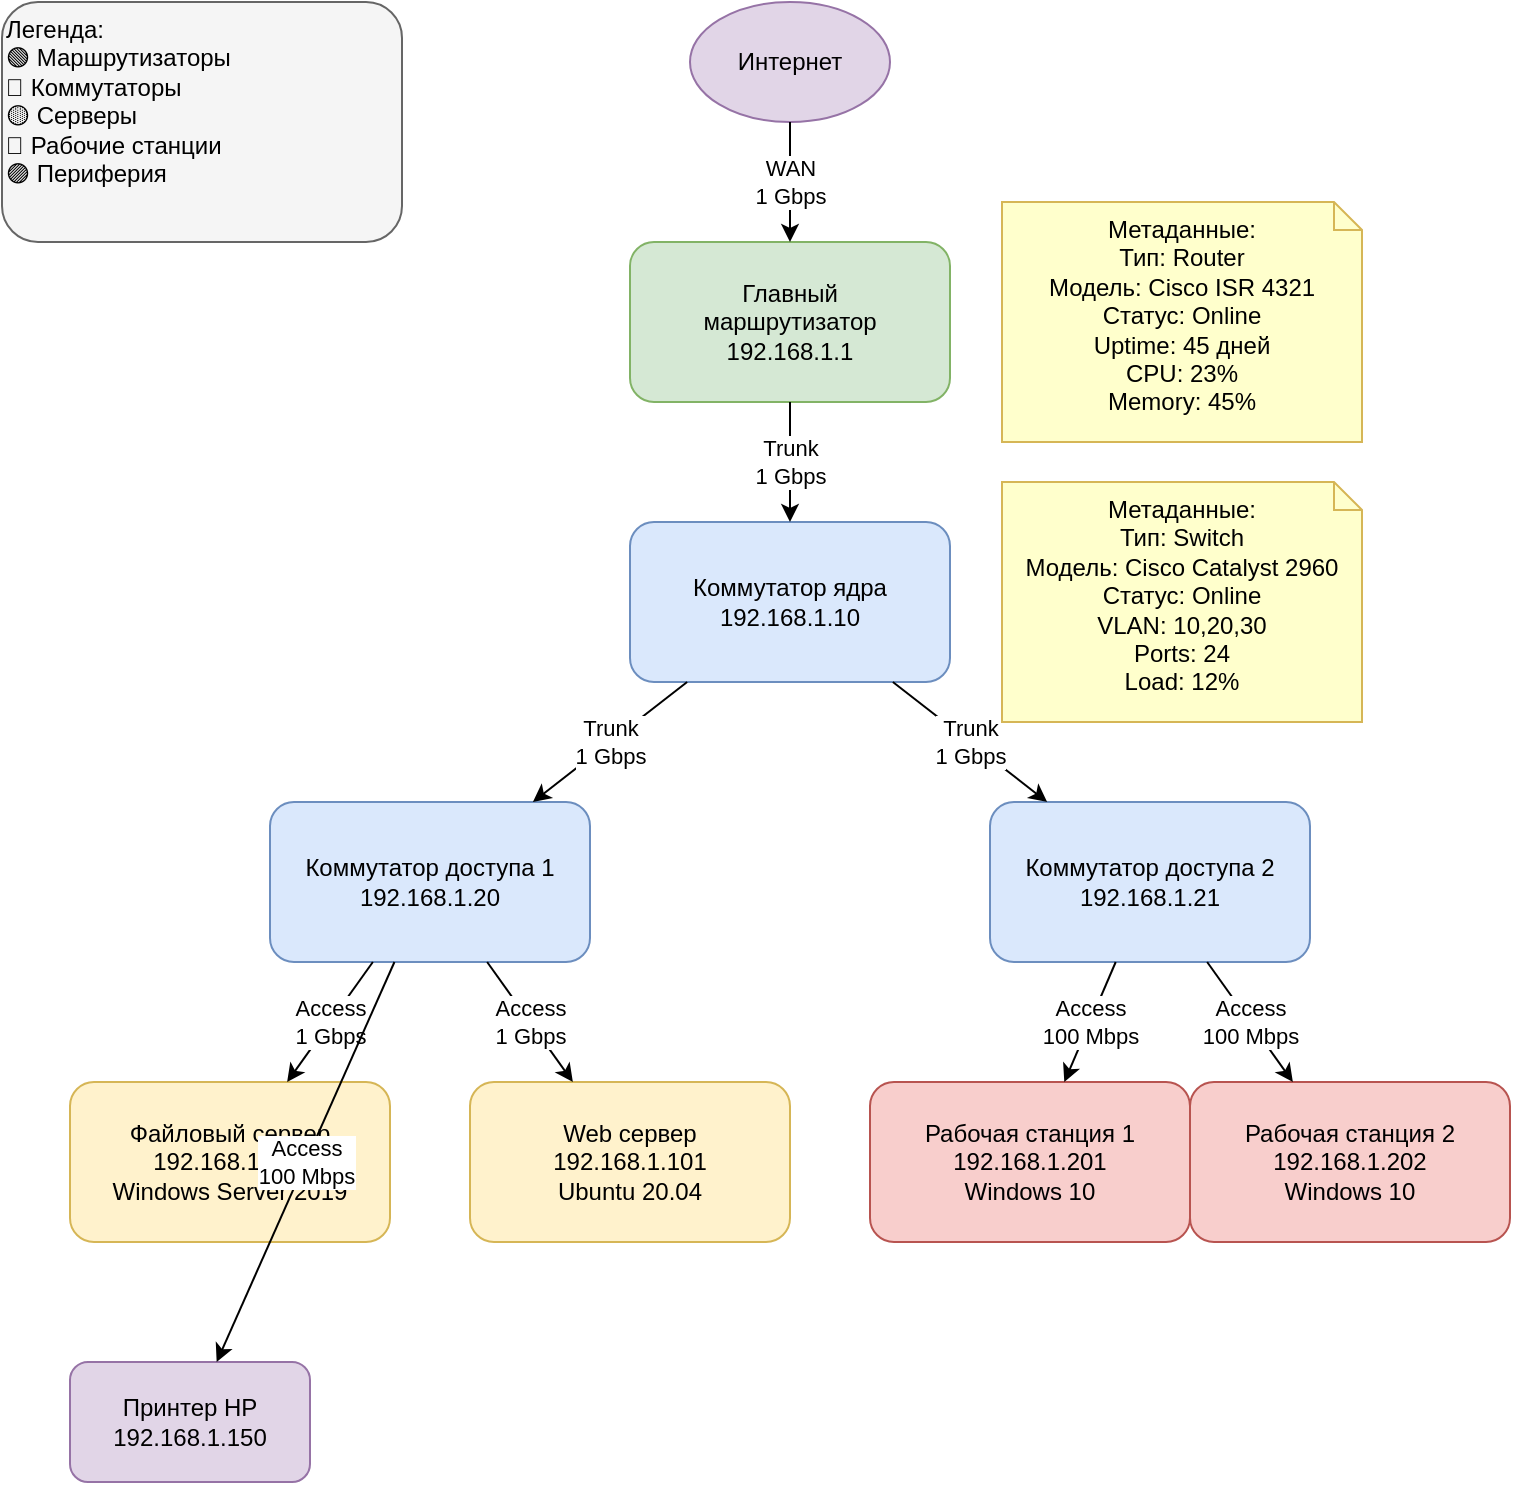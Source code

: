 <?xml version="1.0" encoding="UTF-8"?>
<mxfile version="21.5.0" type="device">
  <diagram name="Сетевая архитектура" id="network-sample">
    <mxGraphModel dx="1422" dy="794" grid="1" gridSize="10" guides="1" tooltips="1" connect="1" arrows="1" fold="1" page="1" pageScale="1" pageWidth="827" pageHeight="1169" math="0" shadow="0">
      <root>
        <mxCell id="0" />
        <mxCell id="1" parent="0" />
        
        <!-- Интернет -->
        <mxCell id="internet" value="Интернет" style="ellipse;whiteSpace=wrap;html=1;fillColor=#e1d5e7;strokeColor=#9673a6;" vertex="1" parent="1">
          <mxGeometry x="364" y="20" width="100" height="60" as="geometry" />
        </mxCell>
        
        <!-- Главный маршрутизатор -->
        <mxCell id="router1" value="Главный&#xa;маршрутизатор&#xa;192.168.1.1" style="rounded=1;whiteSpace=wrap;html=1;fillColor=#d5e8d4;strokeColor=#82b366;" vertex="1" parent="1">
          <mxGeometry x="334" y="140" width="160" height="80" as="geometry" />
        </mxCell>
        
        <!-- Коммутатор уровня ядра -->
        <mxCell id="switch1" value="Коммутатор ядра&#xa;192.168.1.10" style="rounded=1;whiteSpace=wrap;html=1;fillColor=#dae8fc;strokeColor=#6c8ebf;" vertex="1" parent="1">
          <mxGeometry x="334" y="280" width="160" height="80" as="geometry" />
        </mxCell>
        
        <!-- Коммутатор уровня доступа 1 -->
        <mxCell id="switch2" value="Коммутатор доступа 1&#xa;192.168.1.20" style="rounded=1;whiteSpace=wrap;html=1;fillColor=#dae8fc;strokeColor=#6c8ebf;" vertex="1" parent="1">
          <mxGeometry x="154" y="420" width="160" height="80" as="geometry" />
        </mxCell>
        
        <!-- Коммутатор уровня доступа 2 -->
        <mxCell id="switch3" value="Коммутатор доступа 2&#xa;192.168.1.21" style="rounded=1;whiteSpace=wrap;html=1;fillColor=#dae8fc;strokeColor=#6c8ebf;" vertex="1" parent="1">
          <mxGeometry x="514" y="420" width="160" height="80" as="geometry" />
        </mxCell>
        
        <!-- Сервер 1 -->
        <mxCell id="server1" value="Файловый сервер&#xa;192.168.1.100&#xa;Windows Server 2019" style="rounded=1;whiteSpace=wrap;html=1;fillColor=#fff2cc;strokeColor=#d6b656;" vertex="1" parent="1">
          <mxGeometry x="54" y="560" width="160" height="80" as="geometry" />
        </mxCell>
        
        <!-- Сервер 2 -->
        <mxCell id="server2" value="Web сервер&#xa;192.168.1.101&#xa;Ubuntu 20.04" style="rounded=1;whiteSpace=wrap;html=1;fillColor=#fff2cc;strokeColor=#d6b656;" vertex="1" parent="1">
          <mxGeometry x="254" y="560" width="160" height="80" as="geometry" />
        </mxCell>
        
        <!-- Рабочая станция 1 -->
        <mxCell id="workstation1" value="Рабочая станция 1&#xa;192.168.1.201&#xa;Windows 10" style="rounded=1;whiteSpace=wrap;html=1;fillColor=#f8cecc;strokeColor=#b85450;" vertex="1" parent="1">
          <mxGeometry x="454" y="560" width="160" height="80" as="geometry" />
        </mxCell>
        
        <!-- Рабочая станция 2 -->
        <mxCell id="workstation2" value="Рабочая станция 2&#xa;192.168.1.202&#xa;Windows 10" style="rounded=1;whiteSpace=wrap;html=1;fillColor=#f8cecc;strokeColor=#b85450;" vertex="1" parent="1">
          <mxGeometry x="614" y="560" width="160" height="80" as="geometry" />
        </mxCell>
        
        <!-- Принтер -->
        <mxCell id="printer1" value="Принтер HP&#xa;192.168.1.150" style="rounded=1;whiteSpace=wrap;html=1;fillColor=#e1d5e7;strokeColor=#9673a6;" vertex="1" parent="1">
          <mxGeometry x="54" y="700" width="120" height="60" as="geometry" />
        </mxCell>
        
        <!-- Соединения -->
        
        <!-- Интернет -> Маршрутизатор -->
        <mxCell id="edge1" value="WAN&#xa;1 Gbps" style="endArrow=classic;html=1;rounded=0;" edge="1" parent="1" source="internet" target="router1">
          <mxGeometry width="50" height="50" relative="1" as="geometry">
            <mxPoint x="414" y="90" as="sourcePoint" />
            <mxPoint x="414" y="130" as="targetPoint" />
          </mxGeometry>
        </mxCell>
        
        <!-- Маршрутизатор -> Коммутатор ядра -->
        <mxCell id="edge2" value="Trunk&#xa;1 Gbps" style="endArrow=classic;html=1;rounded=0;" edge="1" parent="1" source="router1" target="switch1">
          <mxGeometry width="50" height="50" relative="1" as="geometry">
            <mxPoint x="414" y="230" as="sourcePoint" />
            <mxPoint x="414" y="270" as="targetPoint" />
          </mxGeometry>
        </mxCell>
        
        <!-- Коммутатор ядра -> Коммутатор доступа 1 -->
        <mxCell id="edge3" value="Trunk&#xa;1 Gbps" style="endArrow=classic;html=1;rounded=0;" edge="1" parent="1" source="switch1" target="switch2">
          <mxGeometry width="50" height="50" relative="1" as="geometry">
            <mxPoint x="334" y="360" as="sourcePoint" />
            <mxPoint x="274" y="410" as="targetPoint" />
          </mxGeometry>
        </mxCell>
        
        <!-- Коммутатор ядра -> Коммутатор доступа 2 -->
        <mxCell id="edge4" value="Trunk&#xa;1 Gbps" style="endArrow=classic;html=1;rounded=0;" edge="1" parent="1" source="switch1" target="switch3">
          <mxGeometry width="50" height="50" relative="1" as="geometry">
            <mxPoint x="494" y="360" as="sourcePoint" />
            <mxPoint x="554" y="410" as="targetPoint" />
          </mxGeometry>
        </mxCell>
        
        <!-- Коммутатор доступа 1 -> Сервер 1 -->
        <mxCell id="edge5" value="Access&#xa;1 Gbps" style="endArrow=classic;html=1;rounded=0;" edge="1" parent="1" source="switch2" target="server1">
          <mxGeometry width="50" height="50" relative="1" as="geometry">
            <mxPoint x="194" y="510" as="sourcePoint" />
            <mxPoint x="154" y="550" as="targetPoint" />
          </mxGeometry>
        </mxCell>
        
        <!-- Коммутатор доступа 1 -> Сервер 2 -->
        <mxCell id="edge6" value="Access&#xa;1 Gbps" style="endArrow=classic;html=1;rounded=0;" edge="1" parent="1" source="switch2" target="server2">
          <mxGeometry width="50" height="50" relative="1" as="geometry">
            <mxPoint x="274" y="510" as="sourcePoint" />
            <mxPoint x="314" y="550" as="targetPoint" />
          </mxGeometry>
        </mxCell>
        
        <!-- Коммутатор доступа 2 -> Рабочая станция 1 -->
        <mxCell id="edge7" value="Access&#xa;100 Mbps" style="endArrow=classic;html=1;rounded=0;" edge="1" parent="1" source="switch3" target="workstation1">
          <mxGeometry width="50" height="50" relative="1" as="geometry">
            <mxPoint x="554" y="510" as="sourcePoint" />
            <mxPoint x="514" y="550" as="targetPoint" />
          </mxGeometry>
        </mxCell>
        
        <!-- Коммутатор доступа 2 -> Рабочая станция 2 -->
        <mxCell id="edge8" value="Access&#xa;100 Mbps" style="endArrow=classic;html=1;rounded=0;" edge="1" parent="1" source="switch3" target="workstation2">
          <mxGeometry width="50" height="50" relative="1" as="geometry">
            <mxPoint x="634" y="510" as="sourcePoint" />
            <mxPoint x="674" y="550" as="targetPoint" />
          </mxGeometry>
        </mxCell>
        
        <!-- Коммутатор доступа 1 -> Принтер -->
        <mxCell id="edge9" value="Access&#xa;100 Mbps" style="endArrow=classic;html=1;rounded=0;" edge="1" parent="1" source="switch2" target="printer1">
          <mxGeometry width="50" height="50" relative="1" as="geometry">
            <mxPoint x="154" y="510" as="sourcePoint" />
            <mxPoint x="114" y="690" as="targetPoint" />
          </mxGeometry>
        </mxCell>
        
        <!-- Метаданные устройств (в виде заметок) -->
        <mxCell id="metadata1" value="Метаданные:&#xa;Тип: Router&#xa;Модель: Cisco ISR 4321&#xa;Статус: Online&#xa;Uptime: 45 дней&#xa;CPU: 23%&#xa;Memory: 45%" style="shape=note;whiteSpace=wrap;html=1;size=14;verticalAlign=top;fillColor=#ffffcc;strokeColor=#d6b656;" vertex="1" parent="1">
          <mxGeometry x="520" y="120" width="180" height="120" as="geometry" />
        </mxCell>
        
        <mxCell id="metadata2" value="Метаданные:&#xa;Тип: Switch&#xa;Модель: Cisco Catalyst 2960&#xa;Статус: Online&#xa;VLAN: 10,20,30&#xa;Ports: 24&#xa;Load: 12%" style="shape=note;whiteSpace=wrap;html=1;size=14;verticalAlign=top;fillColor=#ffffcc;strokeColor=#d6b656;" vertex="1" parent="1">
          <mxGeometry x="520" y="260" width="180" height="120" as="geometry" />
        </mxCell>
        
        <!-- Легенда -->
        <mxCell id="legend" value="Легенда:&#xa;🟢 Маршрутизаторы&#xa;🔵 Коммутаторы&#xa;🟡 Серверы&#xa;🔴 Рабочие станции&#xa;🟣 Периферия" style="rounded=1;whiteSpace=wrap;html=1;fillColor=#f5f5f5;strokeColor=#666666;align=left;verticalAlign=top;" vertex="1" parent="1">
          <mxGeometry x="20" y="20" width="200" height="120" as="geometry" />
        </mxCell>
        
      </root>
    </mxGraphModel>
  </diagram>
</mxfile> 